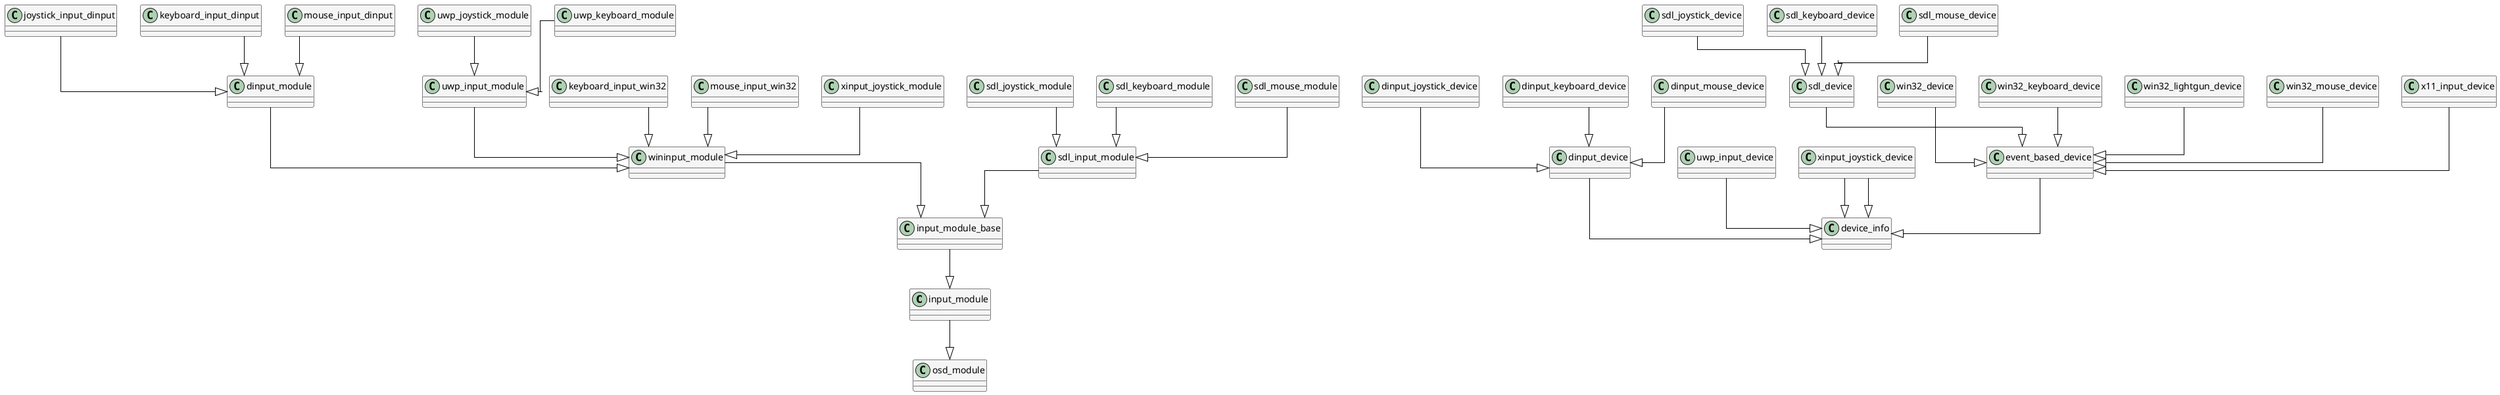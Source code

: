 @startuml
skinparam Shadowing false
skinparam LineType ortho
skinparam ArrowColor black

skinparam class {
    BackgroundColor WhiteSmoke
    BorderColor black
}

input_module --|> osd_module

event_based_device --|> device_info

input_module_base --|> input_module

wininput_module --|> input_module_base


dinput_module --|> wininput_module

dinput_device --|> device_info

joystick_input_dinput --|> dinput_module
keyboard_input_dinput --|> dinput_module
mouse_input_dinput --|> dinput_module

dinput_joystick_device --|> dinput_device
dinput_keyboard_device --|> dinput_device
dinput_mouse_device --|> dinput_device



sdl_input_module --|> input_module_base

sdl_device --|> event_based_device

sdl_joystick_device --|> sdl_device
sdl_keyboard_device --|> sdl_device
sdl_mouse_device --|> sdl_device

sdl_joystick_module --|> sdl_input_module
sdl_keyboard_module --|> sdl_input_module
sdl_mouse_module --|> sdl_input_module

uwp_input_device --|> device_info

uwp_input_module --|> wininput_module

uwp_joystick_module --|> uwp_input_module
uwp_keyboard_module --|> uwp_input_module


win32_device --|> event_based_device

keyboard_input_win32 --|> wininput_module
mouse_input_win32 --|> wininput_module
win32_keyboard_device --|> event_based_device
win32_lightgun_device --|> event_based_device
win32_mouse_device --|> event_based_device

x11_input_device --|> event_based_device

xinput_joystick_module --|> wininput_module

xinput_joystick_device --|> device_info
xinput_joystick_device --|> device_info


@enduml
